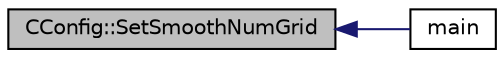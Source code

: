 digraph "CConfig::SetSmoothNumGrid"
{
  edge [fontname="Helvetica",fontsize="10",labelfontname="Helvetica",labelfontsize="10"];
  node [fontname="Helvetica",fontsize="10",shape=record];
  rankdir="LR";
  Node15503 [label="CConfig::SetSmoothNumGrid",height=0.2,width=0.4,color="black", fillcolor="grey75", style="filled", fontcolor="black"];
  Node15503 -> Node15504 [dir="back",color="midnightblue",fontsize="10",style="solid",fontname="Helvetica"];
  Node15504 [label="main",height=0.2,width=0.4,color="black", fillcolor="white", style="filled",URL="$_s_u2___m_s_h_8cpp.html#a0ddf1224851353fc92bfbff6f499fa97"];
}
